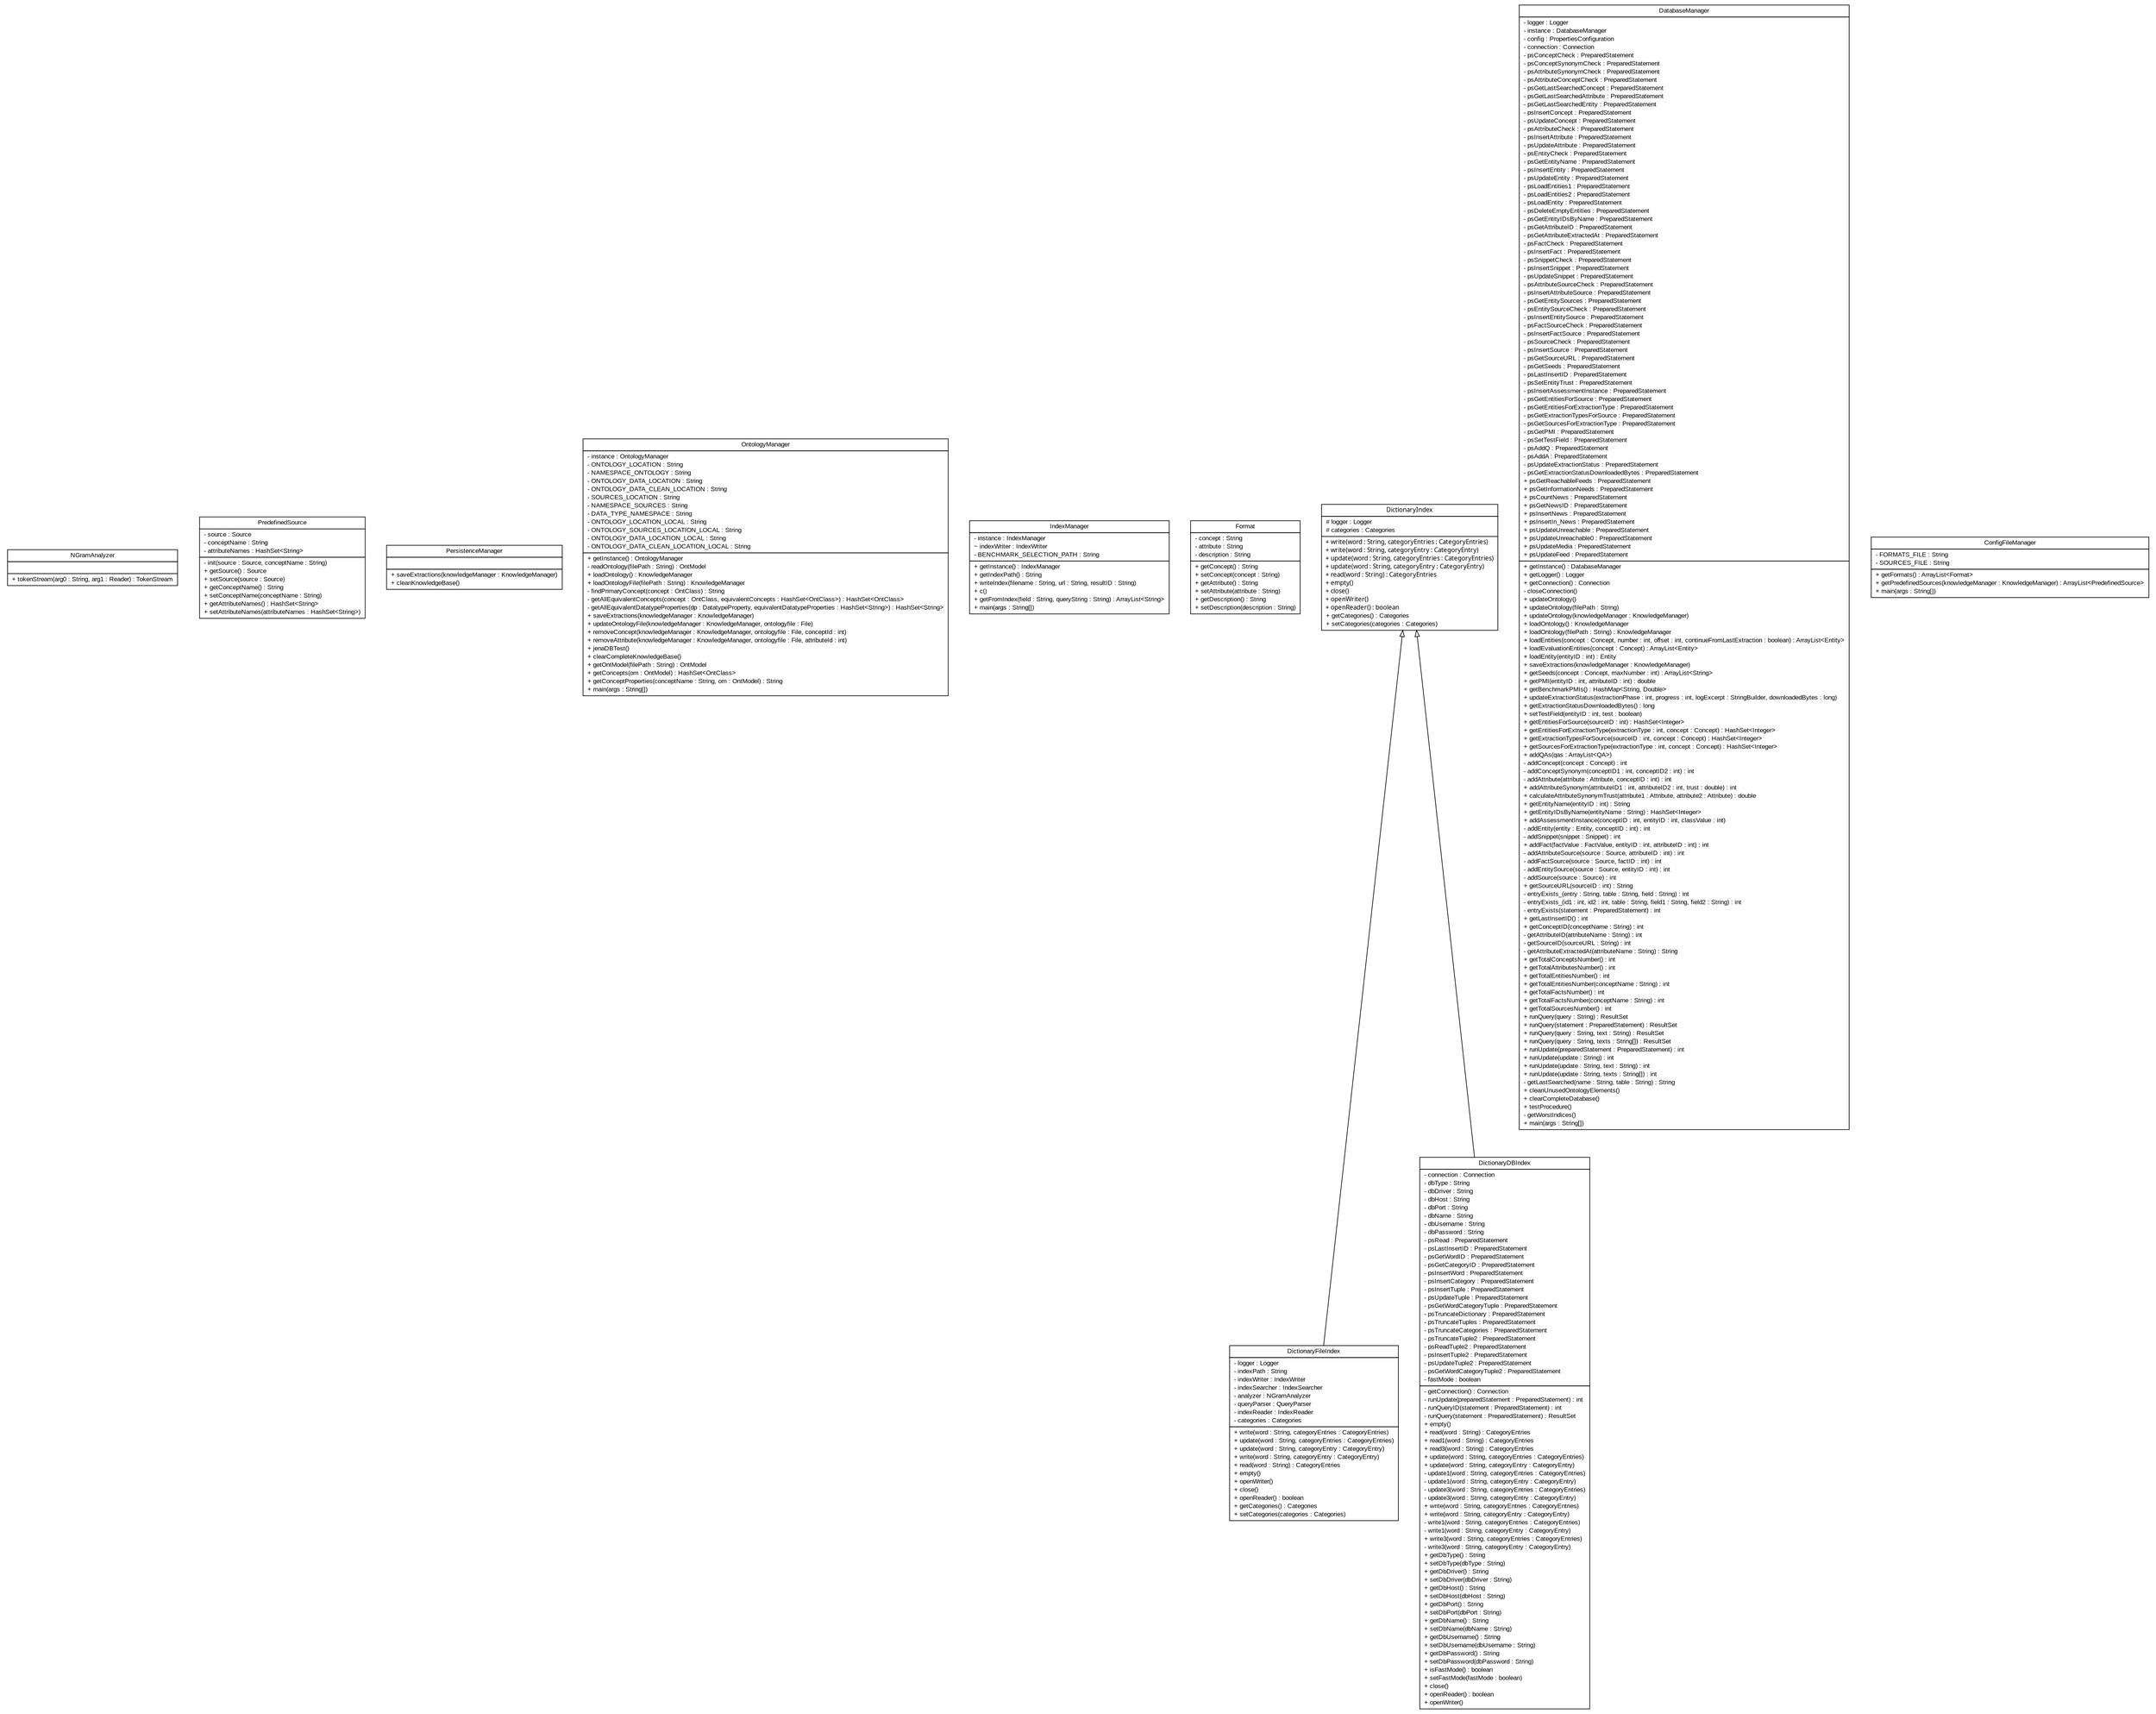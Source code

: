 #!/usr/local/bin/dot
#
# Class diagram 
# Generated by UMLGraph version 5.2 (http://www.umlgraph.org/)
#

digraph G {
	edge [fontname="arial",fontsize=10,labelfontname="arial",labelfontsize=10];
	node [fontname="arial",fontsize=10,shape=plaintext];
	nodesep=0.25;
	ranksep=0.5;
	// tud.iir.persistence.NGramAnalyzer
	c6032 [label=<<table title="tud.iir.persistence.NGramAnalyzer" border="0" cellborder="1" cellspacing="0" cellpadding="2" port="p" href="./NGramAnalyzer.html">
		<tr><td><table border="0" cellspacing="0" cellpadding="1">
<tr><td align="center" balign="center"> NGramAnalyzer </td></tr>
		</table></td></tr>
		<tr><td><table border="0" cellspacing="0" cellpadding="1">
<tr><td align="left" balign="left">  </td></tr>
		</table></td></tr>
		<tr><td><table border="0" cellspacing="0" cellpadding="1">
<tr><td align="left" balign="left"> + tokenStream(arg0 : String, arg1 : Reader) : TokenStream </td></tr>
		</table></td></tr>
		</table>>, fontname="arial", fontcolor="black", fontsize=10.0];
	// tud.iir.persistence.PredefinedSource
	c6033 [label=<<table title="tud.iir.persistence.PredefinedSource" border="0" cellborder="1" cellspacing="0" cellpadding="2" port="p" href="./PredefinedSource.html">
		<tr><td><table border="0" cellspacing="0" cellpadding="1">
<tr><td align="center" balign="center"> PredefinedSource </td></tr>
		</table></td></tr>
		<tr><td><table border="0" cellspacing="0" cellpadding="1">
<tr><td align="left" balign="left"> - source : Source </td></tr>
<tr><td align="left" balign="left"> - conceptName : String </td></tr>
<tr><td align="left" balign="left"> - attributeNames : HashSet&lt;String&gt; </td></tr>
		</table></td></tr>
		<tr><td><table border="0" cellspacing="0" cellpadding="1">
<tr><td align="left" balign="left"> - init(source : Source, conceptName : String) </td></tr>
<tr><td align="left" balign="left"> + getSource() : Source </td></tr>
<tr><td align="left" balign="left"> + setSource(source : Source) </td></tr>
<tr><td align="left" balign="left"> + getConceptName() : String </td></tr>
<tr><td align="left" balign="left"> + setConceptName(conceptName : String) </td></tr>
<tr><td align="left" balign="left"> + getAttributeNames() : HashSet&lt;String&gt; </td></tr>
<tr><td align="left" balign="left"> + setAttributeNames(attributeNames : HashSet&lt;String&gt;) </td></tr>
		</table></td></tr>
		</table>>, fontname="arial", fontcolor="black", fontsize=10.0];
	// tud.iir.persistence.PersistenceManager
	c6034 [label=<<table title="tud.iir.persistence.PersistenceManager" border="0" cellborder="1" cellspacing="0" cellpadding="2" port="p" href="./PersistenceManager.html">
		<tr><td><table border="0" cellspacing="0" cellpadding="1">
<tr><td align="center" balign="center"> PersistenceManager </td></tr>
		</table></td></tr>
		<tr><td><table border="0" cellspacing="0" cellpadding="1">
<tr><td align="left" balign="left">  </td></tr>
		</table></td></tr>
		<tr><td><table border="0" cellspacing="0" cellpadding="1">
<tr><td align="left" balign="left"> + saveExtractions(knowledgeManager : KnowledgeManager) </td></tr>
<tr><td align="left" balign="left"> + cleanKnowledgeBase() </td></tr>
		</table></td></tr>
		</table>>, fontname="arial", fontcolor="black", fontsize=10.0];
	// tud.iir.persistence.OntologyManager
	c6035 [label=<<table title="tud.iir.persistence.OntologyManager" border="0" cellborder="1" cellspacing="0" cellpadding="2" port="p" href="./OntologyManager.html">
		<tr><td><table border="0" cellspacing="0" cellpadding="1">
<tr><td align="center" balign="center"> OntologyManager </td></tr>
		</table></td></tr>
		<tr><td><table border="0" cellspacing="0" cellpadding="1">
<tr><td align="left" balign="left"> - instance : OntologyManager </td></tr>
<tr><td align="left" balign="left"> - ONTOLOGY_LOCATION : String </td></tr>
<tr><td align="left" balign="left"> - NAMESPACE_ONTOLOGY : String </td></tr>
<tr><td align="left" balign="left"> - ONTOLOGY_DATA_LOCATION : String </td></tr>
<tr><td align="left" balign="left"> - ONTOLOGY_DATA_CLEAN_LOCATION : String </td></tr>
<tr><td align="left" balign="left"> - SOURCES_LOCATION : String </td></tr>
<tr><td align="left" balign="left"> - NAMESPACE_SOURCES : String </td></tr>
<tr><td align="left" balign="left"> - DATA_TYPE_NAMESPACE : String </td></tr>
<tr><td align="left" balign="left"> - ONTOLOGY_LOCATION_LOCAL : String </td></tr>
<tr><td align="left" balign="left"> - ONTOLOGY_SOURCES_LOCATION_LOCAL : String </td></tr>
<tr><td align="left" balign="left"> - ONTOLOGY_DATA_LOCATION_LOCAL : String </td></tr>
<tr><td align="left" balign="left"> - ONTOLOGY_DATA_CLEAN_LOCATION_LOCAL : String </td></tr>
		</table></td></tr>
		<tr><td><table border="0" cellspacing="0" cellpadding="1">
<tr><td align="left" balign="left"> + getInstance() : OntologyManager </td></tr>
<tr><td align="left" balign="left"> - readOntology(filePath : String) : OntModel </td></tr>
<tr><td align="left" balign="left"> + loadOntology() : KnowledgeManager </td></tr>
<tr><td align="left" balign="left"> + loadOntologyFile(filePath : String) : KnowledgeManager </td></tr>
<tr><td align="left" balign="left"> - findPrimaryConcept(concept : OntClass) : String </td></tr>
<tr><td align="left" balign="left"> - getAllEquivalentConcepts(concept : OntClass, equivalentConcepts : HashSet&lt;OntClass&gt;) : HashSet&lt;OntClass&gt; </td></tr>
<tr><td align="left" balign="left"> - getAllEquivalentDatatypeProperties(dp : DatatypeProperty, equivalentDatatypeProperties : HashSet&lt;String&gt;) : HashSet&lt;String&gt; </td></tr>
<tr><td align="left" balign="left"> + saveExtractions(knowledgeManager : KnowledgeManager) </td></tr>
<tr><td align="left" balign="left"> + updateOntologyFile(knowledgeManager : KnowledgeManager, ontologyfile : File) </td></tr>
<tr><td align="left" balign="left"> + removeConcept(knowledgeManager : KnowledgeManager, ontologyfile : File, conceptId : int) </td></tr>
<tr><td align="left" balign="left"> + removeAttribute(knowledgeManager : KnowledgeManager, ontologyfile : File, attributeId : int) </td></tr>
<tr><td align="left" balign="left"> + jenaDBTest() </td></tr>
<tr><td align="left" balign="left"> + clearCompleteKnowledgeBase() </td></tr>
<tr><td align="left" balign="left"> + getOntModel(filePath : String) : OntModel </td></tr>
<tr><td align="left" balign="left"> + getConcepts(om : OntModel) : HashSet&lt;OntClass&gt; </td></tr>
<tr><td align="left" balign="left"> + getConceptProperties(conceptName : String, om : OntModel) : String </td></tr>
<tr><td align="left" balign="left"> + main(args : String[]) </td></tr>
		</table></td></tr>
		</table>>, fontname="arial", fontcolor="black", fontsize=10.0];
	// tud.iir.persistence.IndexManager
	c6036 [label=<<table title="tud.iir.persistence.IndexManager" border="0" cellborder="1" cellspacing="0" cellpadding="2" port="p" href="./IndexManager.html">
		<tr><td><table border="0" cellspacing="0" cellpadding="1">
<tr><td align="center" balign="center"> IndexManager </td></tr>
		</table></td></tr>
		<tr><td><table border="0" cellspacing="0" cellpadding="1">
<tr><td align="left" balign="left"> - instance : IndexManager </td></tr>
<tr><td align="left" balign="left"> ~ indexWriter : IndexWriter </td></tr>
<tr><td align="left" balign="left"> - BENCHMARK_SELECTION_PATH : String </td></tr>
		</table></td></tr>
		<tr><td><table border="0" cellspacing="0" cellpadding="1">
<tr><td align="left" balign="left"> + getInstance() : IndexManager </td></tr>
<tr><td align="left" balign="left"> + getIndexPath() : String </td></tr>
<tr><td align="left" balign="left"> + writeIndex(filename : String, url : String, resultID : String) </td></tr>
<tr><td align="left" balign="left"> + c() </td></tr>
<tr><td align="left" balign="left"> + getFromIndex(field : String, queryString : String) : ArrayList&lt;String&gt; </td></tr>
<tr><td align="left" balign="left"> + main(args : String[]) </td></tr>
		</table></td></tr>
		</table>>, fontname="arial", fontcolor="black", fontsize=10.0];
	// tud.iir.persistence.Format
	c6037 [label=<<table title="tud.iir.persistence.Format" border="0" cellborder="1" cellspacing="0" cellpadding="2" port="p" href="./Format.html">
		<tr><td><table border="0" cellspacing="0" cellpadding="1">
<tr><td align="center" balign="center"> Format </td></tr>
		</table></td></tr>
		<tr><td><table border="0" cellspacing="0" cellpadding="1">
<tr><td align="left" balign="left"> - concept : String </td></tr>
<tr><td align="left" balign="left"> - attribute : String </td></tr>
<tr><td align="left" balign="left"> - description : String </td></tr>
		</table></td></tr>
		<tr><td><table border="0" cellspacing="0" cellpadding="1">
<tr><td align="left" balign="left"> + getConcept() : String </td></tr>
<tr><td align="left" balign="left"> + setConcept(concept : String) </td></tr>
<tr><td align="left" balign="left"> + getAttribute() : String </td></tr>
<tr><td align="left" balign="left"> + setAttribute(attribute : String) </td></tr>
<tr><td align="left" balign="left"> + getDescription() : String </td></tr>
<tr><td align="left" balign="left"> + setDescription(description : String) </td></tr>
		</table></td></tr>
		</table>>, fontname="arial", fontcolor="black", fontsize=10.0];
	// tud.iir.persistence.DictionaryIndex
	c6038 [label=<<table title="tud.iir.persistence.DictionaryIndex" border="0" cellborder="1" cellspacing="0" cellpadding="2" port="p" href="./DictionaryIndex.html">
		<tr><td><table border="0" cellspacing="0" cellpadding="1">
<tr><td align="center" balign="center"><font face="ariali"> DictionaryIndex </font></td></tr>
		</table></td></tr>
		<tr><td><table border="0" cellspacing="0" cellpadding="1">
<tr><td align="left" balign="left"> # logger : Logger </td></tr>
<tr><td align="left" balign="left"> # categories : Categories </td></tr>
		</table></td></tr>
		<tr><td><table border="0" cellspacing="0" cellpadding="1">
<tr><td align="left" balign="left"><font face="ariali" point-size="10.0"> + write(word : String, categoryEntries : CategoryEntries) </font></td></tr>
<tr><td align="left" balign="left"><font face="ariali" point-size="10.0"> + write(word : String, categoryEntry : CategoryEntry) </font></td></tr>
<tr><td align="left" balign="left"><font face="ariali" point-size="10.0"> + update(word : String, categoryEntries : CategoryEntries) </font></td></tr>
<tr><td align="left" balign="left"><font face="ariali" point-size="10.0"> + update(word : String, categoryEntry : CategoryEntry) </font></td></tr>
<tr><td align="left" balign="left"><font face="ariali" point-size="10.0"> + read(word : String) : CategoryEntries </font></td></tr>
<tr><td align="left" balign="left"><font face="ariali" point-size="10.0"> + empty() </font></td></tr>
<tr><td align="left" balign="left"><font face="ariali" point-size="10.0"> + close() </font></td></tr>
<tr><td align="left" balign="left"><font face="ariali" point-size="10.0"> + openWriter() </font></td></tr>
<tr><td align="left" balign="left"><font face="ariali" point-size="10.0"> + openReader() : boolean </font></td></tr>
<tr><td align="left" balign="left"> + getCategories() : Categories </td></tr>
<tr><td align="left" balign="left"> + setCategories(categories : Categories) </td></tr>
		</table></td></tr>
		</table>>, fontname="arial", fontcolor="black", fontsize=10.0];
	// tud.iir.persistence.DictionaryFileIndex
	c6039 [label=<<table title="tud.iir.persistence.DictionaryFileIndex" border="0" cellborder="1" cellspacing="0" cellpadding="2" port="p" href="./DictionaryFileIndex.html">
		<tr><td><table border="0" cellspacing="0" cellpadding="1">
<tr><td align="center" balign="center"> DictionaryFileIndex </td></tr>
		</table></td></tr>
		<tr><td><table border="0" cellspacing="0" cellpadding="1">
<tr><td align="left" balign="left"> - logger : Logger </td></tr>
<tr><td align="left" balign="left"> - indexPath : String </td></tr>
<tr><td align="left" balign="left"> - indexWriter : IndexWriter </td></tr>
<tr><td align="left" balign="left"> - indexSearcher : IndexSearcher </td></tr>
<tr><td align="left" balign="left"> - analyzer : NGramAnalyzer </td></tr>
<tr><td align="left" balign="left"> - queryParser : QueryParser </td></tr>
<tr><td align="left" balign="left"> - indexReader : IndexReader </td></tr>
<tr><td align="left" balign="left"> - categories : Categories </td></tr>
		</table></td></tr>
		<tr><td><table border="0" cellspacing="0" cellpadding="1">
<tr><td align="left" balign="left"> + write(word : String, categoryEntries : CategoryEntries) </td></tr>
<tr><td align="left" balign="left"> + update(word : String, categoryEntries : CategoryEntries) </td></tr>
<tr><td align="left" balign="left"> + update(word : String, categoryEntry : CategoryEntry) </td></tr>
<tr><td align="left" balign="left"> + write(word : String, categoryEntry : CategoryEntry) </td></tr>
<tr><td align="left" balign="left"> + read(word : String) : CategoryEntries </td></tr>
<tr><td align="left" balign="left"> + empty() </td></tr>
<tr><td align="left" balign="left"> + openWriter() </td></tr>
<tr><td align="left" balign="left"> + close() </td></tr>
<tr><td align="left" balign="left"> + openReader() : boolean </td></tr>
<tr><td align="left" balign="left"> + getCategories() : Categories </td></tr>
<tr><td align="left" balign="left"> + setCategories(categories : Categories) </td></tr>
		</table></td></tr>
		</table>>, fontname="arial", fontcolor="black", fontsize=10.0];
	// tud.iir.persistence.DictionaryDBIndex
	c6040 [label=<<table title="tud.iir.persistence.DictionaryDBIndex" border="0" cellborder="1" cellspacing="0" cellpadding="2" port="p" href="./DictionaryDBIndex.html">
		<tr><td><table border="0" cellspacing="0" cellpadding="1">
<tr><td align="center" balign="center"> DictionaryDBIndex </td></tr>
		</table></td></tr>
		<tr><td><table border="0" cellspacing="0" cellpadding="1">
<tr><td align="left" balign="left"> - connection : Connection </td></tr>
<tr><td align="left" balign="left"> - dbType : String </td></tr>
<tr><td align="left" balign="left"> - dbDriver : String </td></tr>
<tr><td align="left" balign="left"> - dbHost : String </td></tr>
<tr><td align="left" balign="left"> - dbPort : String </td></tr>
<tr><td align="left" balign="left"> - dbName : String </td></tr>
<tr><td align="left" balign="left"> - dbUsername : String </td></tr>
<tr><td align="left" balign="left"> - dbPassword : String </td></tr>
<tr><td align="left" balign="left"> - psRead : PreparedStatement </td></tr>
<tr><td align="left" balign="left"> - psLastInsertID : PreparedStatement </td></tr>
<tr><td align="left" balign="left"> - psGetWordID : PreparedStatement </td></tr>
<tr><td align="left" balign="left"> - psGetCategoryID : PreparedStatement </td></tr>
<tr><td align="left" balign="left"> - psInsertWord : PreparedStatement </td></tr>
<tr><td align="left" balign="left"> - psInsertCategory : PreparedStatement </td></tr>
<tr><td align="left" balign="left"> - psInsertTuple : PreparedStatement </td></tr>
<tr><td align="left" balign="left"> - psUpdateTuple : PreparedStatement </td></tr>
<tr><td align="left" balign="left"> - psGetWordCategoryTuple : PreparedStatement </td></tr>
<tr><td align="left" balign="left"> - psTruncateDictionary : PreparedStatement </td></tr>
<tr><td align="left" balign="left"> - psTruncateTuples : PreparedStatement </td></tr>
<tr><td align="left" balign="left"> - psTruncateCategories : PreparedStatement </td></tr>
<tr><td align="left" balign="left"> - psTruncateTuple2 : PreparedStatement </td></tr>
<tr><td align="left" balign="left"> - psReadTuple2 : PreparedStatement </td></tr>
<tr><td align="left" balign="left"> - psInsertTuple2 : PreparedStatement </td></tr>
<tr><td align="left" balign="left"> - psUpdateTuple2 : PreparedStatement </td></tr>
<tr><td align="left" balign="left"> - psGetWordCategoryTuple2 : PreparedStatement </td></tr>
<tr><td align="left" balign="left"> - fastMode : boolean </td></tr>
		</table></td></tr>
		<tr><td><table border="0" cellspacing="0" cellpadding="1">
<tr><td align="left" balign="left"> - getConnection() : Connection </td></tr>
<tr><td align="left" balign="left"> - runUpdate(preparedStatement : PreparedStatement) : int </td></tr>
<tr><td align="left" balign="left"> - runQueryID(statement : PreparedStatement) : int </td></tr>
<tr><td align="left" balign="left"> - runQuery(statement : PreparedStatement) : ResultSet </td></tr>
<tr><td align="left" balign="left"> + empty() </td></tr>
<tr><td align="left" balign="left"> + read(word : String) : CategoryEntries </td></tr>
<tr><td align="left" balign="left"> + read1(word : String) : CategoryEntries </td></tr>
<tr><td align="left" balign="left"> + read3(word : String) : CategoryEntries </td></tr>
<tr><td align="left" balign="left"> + update(word : String, categoryEntries : CategoryEntries) </td></tr>
<tr><td align="left" balign="left"> + update(word : String, categoryEntry : CategoryEntry) </td></tr>
<tr><td align="left" balign="left"> - update1(word : String, categoryEntries : CategoryEntries) </td></tr>
<tr><td align="left" balign="left"> - update1(word : String, categoryEntry : CategoryEntry) </td></tr>
<tr><td align="left" balign="left"> - update3(word : String, categoryEntries : CategoryEntries) </td></tr>
<tr><td align="left" balign="left"> - update3(word : String, categoryEntry : CategoryEntry) </td></tr>
<tr><td align="left" balign="left"> + write(word : String, categoryEntries : CategoryEntries) </td></tr>
<tr><td align="left" balign="left"> + write(word : String, categoryEntry : CategoryEntry) </td></tr>
<tr><td align="left" balign="left"> - write1(word : String, categoryEntries : CategoryEntries) </td></tr>
<tr><td align="left" balign="left"> - write1(word : String, categoryEntry : CategoryEntry) </td></tr>
<tr><td align="left" balign="left"> + write3(word : String, categoryEntries : CategoryEntries) </td></tr>
<tr><td align="left" balign="left"> - write3(word : String, categoryEntry : CategoryEntry) </td></tr>
<tr><td align="left" balign="left"> + getDbType() : String </td></tr>
<tr><td align="left" balign="left"> + setDbType(dbType : String) </td></tr>
<tr><td align="left" balign="left"> + getDbDriver() : String </td></tr>
<tr><td align="left" balign="left"> + setDbDriver(dbDriver : String) </td></tr>
<tr><td align="left" balign="left"> + getDbHost() : String </td></tr>
<tr><td align="left" balign="left"> + setDbHost(dbHost : String) </td></tr>
<tr><td align="left" balign="left"> + getDbPort() : String </td></tr>
<tr><td align="left" balign="left"> + setDbPort(dbPort : String) </td></tr>
<tr><td align="left" balign="left"> + getDbName() : String </td></tr>
<tr><td align="left" balign="left"> + setDbName(dbName : String) </td></tr>
<tr><td align="left" balign="left"> + getDbUsername() : String </td></tr>
<tr><td align="left" balign="left"> + setDbUsername(dbUsername : String) </td></tr>
<tr><td align="left" balign="left"> + getDbPassword() : String </td></tr>
<tr><td align="left" balign="left"> + setDbPassword(dbPassword : String) </td></tr>
<tr><td align="left" balign="left"> + isFastMode() : boolean </td></tr>
<tr><td align="left" balign="left"> + setFastMode(fastMode : boolean) </td></tr>
<tr><td align="left" balign="left"> + close() </td></tr>
<tr><td align="left" balign="left"> + openReader() : boolean </td></tr>
<tr><td align="left" balign="left"> + openWriter() </td></tr>
		</table></td></tr>
		</table>>, fontname="arial", fontcolor="black", fontsize=10.0];
	// tud.iir.persistence.DatabaseManager
	c6041 [label=<<table title="tud.iir.persistence.DatabaseManager" border="0" cellborder="1" cellspacing="0" cellpadding="2" port="p" href="./DatabaseManager.html">
		<tr><td><table border="0" cellspacing="0" cellpadding="1">
<tr><td align="center" balign="center"> DatabaseManager </td></tr>
		</table></td></tr>
		<tr><td><table border="0" cellspacing="0" cellpadding="1">
<tr><td align="left" balign="left"> - logger : Logger </td></tr>
<tr><td align="left" balign="left"> - instance : DatabaseManager </td></tr>
<tr><td align="left" balign="left"> - config : PropertiesConfiguration </td></tr>
<tr><td align="left" balign="left"> - connection : Connection </td></tr>
<tr><td align="left" balign="left"> - psConceptCheck : PreparedStatement </td></tr>
<tr><td align="left" balign="left"> - psConceptSynonymCheck : PreparedStatement </td></tr>
<tr><td align="left" balign="left"> - psAttributeSynonymCheck : PreparedStatement </td></tr>
<tr><td align="left" balign="left"> - psAttributeConceptCheck : PreparedStatement </td></tr>
<tr><td align="left" balign="left"> - psGetLastSearchedConcept : PreparedStatement </td></tr>
<tr><td align="left" balign="left"> - psGetLastSearchedAttribute : PreparedStatement </td></tr>
<tr><td align="left" balign="left"> - psGetLastSearchedEntity : PreparedStatement </td></tr>
<tr><td align="left" balign="left"> - psInsertConcept : PreparedStatement </td></tr>
<tr><td align="left" balign="left"> - psUpdateConcept : PreparedStatement </td></tr>
<tr><td align="left" balign="left"> - psAttributeCheck : PreparedStatement </td></tr>
<tr><td align="left" balign="left"> - psInsertAttribute : PreparedStatement </td></tr>
<tr><td align="left" balign="left"> - psUpdateAttribute : PreparedStatement </td></tr>
<tr><td align="left" balign="left"> - psEntityCheck : PreparedStatement </td></tr>
<tr><td align="left" balign="left"> - psGetEntityName : PreparedStatement </td></tr>
<tr><td align="left" balign="left"> - psInsertEntity : PreparedStatement </td></tr>
<tr><td align="left" balign="left"> - psUpdateEntity : PreparedStatement </td></tr>
<tr><td align="left" balign="left"> - psLoadEntities1 : PreparedStatement </td></tr>
<tr><td align="left" balign="left"> - psLoadEntities2 : PreparedStatement </td></tr>
<tr><td align="left" balign="left"> - psLoadEntity : PreparedStatement </td></tr>
<tr><td align="left" balign="left"> - psDeleteEmptyEntities : PreparedStatement </td></tr>
<tr><td align="left" balign="left"> - psGetEntityIDsByName : PreparedStatement </td></tr>
<tr><td align="left" balign="left"> - psGetAttributeID : PreparedStatement </td></tr>
<tr><td align="left" balign="left"> - psGetAttributeExtractedAt : PreparedStatement </td></tr>
<tr><td align="left" balign="left"> - psFactCheck : PreparedStatement </td></tr>
<tr><td align="left" balign="left"> - psInsertFact : PreparedStatement </td></tr>
<tr><td align="left" balign="left"> - psSnippetCheck : PreparedStatement </td></tr>
<tr><td align="left" balign="left"> - psInsertSnippet : PreparedStatement </td></tr>
<tr><td align="left" balign="left"> - psUpdateSnippet : PreparedStatement </td></tr>
<tr><td align="left" balign="left"> - psAttributeSourceCheck : PreparedStatement </td></tr>
<tr><td align="left" balign="left"> - psInsertAttributeSource : PreparedStatement </td></tr>
<tr><td align="left" balign="left"> - psGetEntitySources : PreparedStatement </td></tr>
<tr><td align="left" balign="left"> - psEntitySourceCheck : PreparedStatement </td></tr>
<tr><td align="left" balign="left"> - psInsertEntitySource : PreparedStatement </td></tr>
<tr><td align="left" balign="left"> - psFactSourceCheck : PreparedStatement </td></tr>
<tr><td align="left" balign="left"> - psInsertFactSource : PreparedStatement </td></tr>
<tr><td align="left" balign="left"> - psSourceCheck : PreparedStatement </td></tr>
<tr><td align="left" balign="left"> - psInsertSource : PreparedStatement </td></tr>
<tr><td align="left" balign="left"> - psGetSourceURL : PreparedStatement </td></tr>
<tr><td align="left" balign="left"> - psGetSeeds : PreparedStatement </td></tr>
<tr><td align="left" balign="left"> - psLastInsertID : PreparedStatement </td></tr>
<tr><td align="left" balign="left"> - psSetEntityTrust : PreparedStatement </td></tr>
<tr><td align="left" balign="left"> - psInsertAssessmentInstance : PreparedStatement </td></tr>
<tr><td align="left" balign="left"> - psGetEntitiesForSource : PreparedStatement </td></tr>
<tr><td align="left" balign="left"> - psGetEntitiesForExtractionType : PreparedStatement </td></tr>
<tr><td align="left" balign="left"> - psGetExtractionTypesForSource : PreparedStatement </td></tr>
<tr><td align="left" balign="left"> - psGetSourcesForExtractionType : PreparedStatement </td></tr>
<tr><td align="left" balign="left"> - psGetPMI : PreparedStatement </td></tr>
<tr><td align="left" balign="left"> - psSetTestField : PreparedStatement </td></tr>
<tr><td align="left" balign="left"> - psAddQ : PreparedStatement </td></tr>
<tr><td align="left" balign="left"> - psAddA : PreparedStatement </td></tr>
<tr><td align="left" balign="left"> - psUpdateExtractionStatus : PreparedStatement </td></tr>
<tr><td align="left" balign="left"> - psGetExtractionStatusDownloadedBytes : PreparedStatement </td></tr>
<tr><td align="left" balign="left"> + psGetReachableFeeds : PreparedStatement </td></tr>
<tr><td align="left" balign="left"> + psGetInformationNeeds : PreparedStatement </td></tr>
<tr><td align="left" balign="left"> + psCountNews : PreparedStatement </td></tr>
<tr><td align="left" balign="left"> + psGetNewsID : PreparedStatement </td></tr>
<tr><td align="left" balign="left"> + psInsertNews : PreparedStatement </td></tr>
<tr><td align="left" balign="left"> + psInsertIn_News : PreparedStatement </td></tr>
<tr><td align="left" balign="left"> + psUpdateUnreachable : PreparedStatement </td></tr>
<tr><td align="left" balign="left"> + psUpdateUnreachable0 : PreparedStatement </td></tr>
<tr><td align="left" balign="left"> + psUpdateMedia : PreparedStatement </td></tr>
<tr><td align="left" balign="left"> + psUpdateFeed : PreparedStatement </td></tr>
		</table></td></tr>
		<tr><td><table border="0" cellspacing="0" cellpadding="1">
<tr><td align="left" balign="left"> + getInstance() : DatabaseManager </td></tr>
<tr><td align="left" balign="left"> + getLogger() : Logger </td></tr>
<tr><td align="left" balign="left"> + getConnection() : Connection </td></tr>
<tr><td align="left" balign="left"> - closeConnection() </td></tr>
<tr><td align="left" balign="left"> + updateOntology() </td></tr>
<tr><td align="left" balign="left"> + updateOntology(filePath : String) </td></tr>
<tr><td align="left" balign="left"> + updateOntology(knowledgeManager : KnowledgeManager) </td></tr>
<tr><td align="left" balign="left"> + loadOntology() : KnowledgeManager </td></tr>
<tr><td align="left" balign="left"> + loadOntology(filePath : String) : KnowledgeManager </td></tr>
<tr><td align="left" balign="left"> + loadEntities(concept : Concept, number : int, offset : int, continueFromLastExtraction : boolean) : ArrayList&lt;Entity&gt; </td></tr>
<tr><td align="left" balign="left"> + loadEvaluationEntities(concept : Concept) : ArrayList&lt;Entity&gt; </td></tr>
<tr><td align="left" balign="left"> + loadEntity(entityID : int) : Entity </td></tr>
<tr><td align="left" balign="left"> + saveExtractions(knowledgeManager : KnowledgeManager) </td></tr>
<tr><td align="left" balign="left"> + getSeeds(concept : Concept, maxNumber : int) : ArrayList&lt;String&gt; </td></tr>
<tr><td align="left" balign="left"> + getPMI(entityID : int, attributeID : int) : double </td></tr>
<tr><td align="left" balign="left"> + getBenchmarkPMIs() : HashMap&lt;String, Double&gt; </td></tr>
<tr><td align="left" balign="left"> + updateExtractionStatus(extractionPhase : int, progress : int, logExcerpt : StringBuilder, downloadedBytes : long) </td></tr>
<tr><td align="left" balign="left"> + getExtractionStatusDownloadedBytes() : long </td></tr>
<tr><td align="left" balign="left"> + setTestField(entityID : int, test : boolean) </td></tr>
<tr><td align="left" balign="left"> + getEntitiesForSource(sourceID : int) : HashSet&lt;Integer&gt; </td></tr>
<tr><td align="left" balign="left"> + getEntitiesForExtractionType(extractionType : int, concept : Concept) : HashSet&lt;Integer&gt; </td></tr>
<tr><td align="left" balign="left"> + getExtractionTypesForSource(sourceID : int, concept : Concept) : HashSet&lt;Integer&gt; </td></tr>
<tr><td align="left" balign="left"> + getSourcesForExtractionType(extractionType : int, concept : Concept) : HashSet&lt;Integer&gt; </td></tr>
<tr><td align="left" balign="left"> + addQAs(qas : ArrayList&lt;QA&gt;) </td></tr>
<tr><td align="left" balign="left"> - addConcept(concept : Concept) : int </td></tr>
<tr><td align="left" balign="left"> - addConceptSynonym(conceptID1 : int, conceptID2 : int) : int </td></tr>
<tr><td align="left" balign="left"> - addAttribute(attribute : Attribute, conceptID : int) : int </td></tr>
<tr><td align="left" balign="left"> + addAttributeSynonym(attributeID1 : int, attributeID2 : int, trust : double) : int </td></tr>
<tr><td align="left" balign="left"> + calculateAttributeSynonymTrust(attribute1 : Attribute, attribute2 : Attribute) : double </td></tr>
<tr><td align="left" balign="left"> + getEntityName(entityID : int) : String </td></tr>
<tr><td align="left" balign="left"> + getEntityIDsByName(entityName : String) : HashSet&lt;Integer&gt; </td></tr>
<tr><td align="left" balign="left"> + addAssessmentInstance(conceptID : int, entityID : int, classValue : int) </td></tr>
<tr><td align="left" balign="left"> - addEntity(entity : Entity, conceptID : int) : int </td></tr>
<tr><td align="left" balign="left"> - addSnippet(snippet : Snippet) : int </td></tr>
<tr><td align="left" balign="left"> + addFact(factValue : FactValue, entityID : int, attributeID : int) : int </td></tr>
<tr><td align="left" balign="left"> - addAttributeSource(source : Source, attributeID : int) : int </td></tr>
<tr><td align="left" balign="left"> - addFactSource(source : Source, factID : int) : int </td></tr>
<tr><td align="left" balign="left"> - addEntitySource(source : Source, entityID : int) : int </td></tr>
<tr><td align="left" balign="left"> - addSource(source : Source) : int </td></tr>
<tr><td align="left" balign="left"> + getSourceURL(sourceID : int) : String </td></tr>
<tr><td align="left" balign="left"> - entryExists_(entry : String, table : String, field : String) : int </td></tr>
<tr><td align="left" balign="left"> - entryExists_(id1 : int, id2 : int, table : String, field1 : String, field2 : String) : int </td></tr>
<tr><td align="left" balign="left"> - entryExists(statement : PreparedStatement) : int </td></tr>
<tr><td align="left" balign="left"> + getLastInsertID() : int </td></tr>
<tr><td align="left" balign="left"> + getConceptID(conceptName : String) : int </td></tr>
<tr><td align="left" balign="left"> - getAttributeID(attributeName : String) : int </td></tr>
<tr><td align="left" balign="left"> - getSourceID(sourceURL : String) : int </td></tr>
<tr><td align="left" balign="left"> - getAttributeExtractedAt(attributeName : String) : String </td></tr>
<tr><td align="left" balign="left"> + getTotalConceptsNumber() : int </td></tr>
<tr><td align="left" balign="left"> + getTotalAttributesNumber() : int </td></tr>
<tr><td align="left" balign="left"> + getTotalEntitiesNumber() : int </td></tr>
<tr><td align="left" balign="left"> + getTotalEntitiesNumber(conceptName : String) : int </td></tr>
<tr><td align="left" balign="left"> + getTotalFactsNumber() : int </td></tr>
<tr><td align="left" balign="left"> + getTotalFactsNumber(conceptName : String) : int </td></tr>
<tr><td align="left" balign="left"> + getTotalSourcesNumber() : int </td></tr>
<tr><td align="left" balign="left"> + runQuery(query : String) : ResultSet </td></tr>
<tr><td align="left" balign="left"> + runQuery(statement : PreparedStatement) : ResultSet </td></tr>
<tr><td align="left" balign="left"> + runQuery(query : String, text : String) : ResultSet </td></tr>
<tr><td align="left" balign="left"> + runQuery(query : String, texts : String[]) : ResultSet </td></tr>
<tr><td align="left" balign="left"> + runUpdate(preparedStatement : PreparedStatement) : int </td></tr>
<tr><td align="left" balign="left"> + runUpdate(update : String) : int </td></tr>
<tr><td align="left" balign="left"> + runUpdate(update : String, text : String) : int </td></tr>
<tr><td align="left" balign="left"> + runUpdate(update : String, texts : String[]) : int </td></tr>
<tr><td align="left" balign="left"> - getLastSearched(name : String, table : String) : String </td></tr>
<tr><td align="left" balign="left"> + cleanUnusedOntologyElements() </td></tr>
<tr><td align="left" balign="left"> + clearCompleteDatabase() </td></tr>
<tr><td align="left" balign="left"> + testProcedure() </td></tr>
<tr><td align="left" balign="left"> - getWorstIndices() </td></tr>
<tr><td align="left" balign="left"> + main(args : String[]) </td></tr>
		</table></td></tr>
		</table>>, fontname="arial", fontcolor="black", fontsize=10.0];
	// tud.iir.persistence.ConfigFileManager
	c6042 [label=<<table title="tud.iir.persistence.ConfigFileManager" border="0" cellborder="1" cellspacing="0" cellpadding="2" port="p" href="./ConfigFileManager.html">
		<tr><td><table border="0" cellspacing="0" cellpadding="1">
<tr><td align="center" balign="center"> ConfigFileManager </td></tr>
		</table></td></tr>
		<tr><td><table border="0" cellspacing="0" cellpadding="1">
<tr><td align="left" balign="left"> - FORMATS_FILE : String </td></tr>
<tr><td align="left" balign="left"> - SOURCES_FILE : String </td></tr>
		</table></td></tr>
		<tr><td><table border="0" cellspacing="0" cellpadding="1">
<tr><td align="left" balign="left"> + getFormats() : ArrayList&lt;Format&gt; </td></tr>
<tr><td align="left" balign="left"> + getPredefinedSources(knowledgeManager : KnowledgeManager) : ArrayList&lt;PredefinedSource&gt; </td></tr>
<tr><td align="left" balign="left"> + main(args : String[]) </td></tr>
		</table></td></tr>
		</table>>, fontname="arial", fontcolor="black", fontsize=10.0];
	//tud.iir.persistence.DictionaryFileIndex extends tud.iir.persistence.DictionaryIndex
	c6038:p -> c6039:p [dir=back,arrowtail=empty];
	//tud.iir.persistence.DictionaryDBIndex extends tud.iir.persistence.DictionaryIndex
	c6038:p -> c6040:p [dir=back,arrowtail=empty];
}

